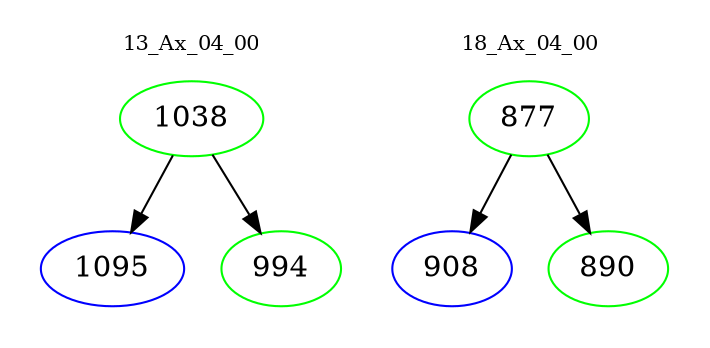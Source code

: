 digraph{
subgraph cluster_0 {
color = white
label = "13_Ax_04_00";
fontsize=10;
T0_1038 [label="1038", color="green"]
T0_1038 -> T0_1095 [color="black"]
T0_1095 [label="1095", color="blue"]
T0_1038 -> T0_994 [color="black"]
T0_994 [label="994", color="green"]
}
subgraph cluster_1 {
color = white
label = "18_Ax_04_00";
fontsize=10;
T1_877 [label="877", color="green"]
T1_877 -> T1_908 [color="black"]
T1_908 [label="908", color="blue"]
T1_877 -> T1_890 [color="black"]
T1_890 [label="890", color="green"]
}
}
